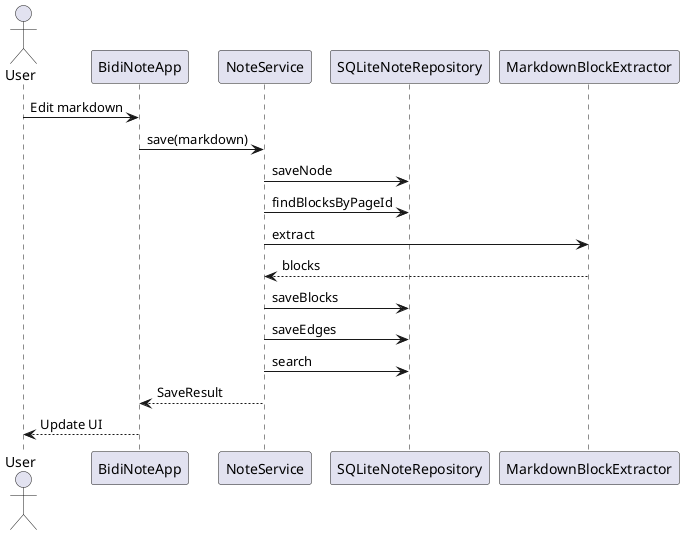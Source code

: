 @startuml
actor User
participant BidiNoteApp
participant NoteService
participant SQLiteNoteRepository as Repo
User -> BidiNoteApp : Edit markdown
BidiNoteApp -> NoteService : save(markdown)
NoteService -> Repo : saveNode
NoteService -> Repo : findBlocksByPageId
NoteService -> MarkdownBlockExtractor : extract
MarkdownBlockExtractor --> NoteService : blocks
NoteService -> Repo : saveBlocks
NoteService -> Repo : saveEdges
NoteService -> Repo : search
NoteService --> BidiNoteApp : SaveResult
BidiNoteApp --> User : Update UI
@enduml
